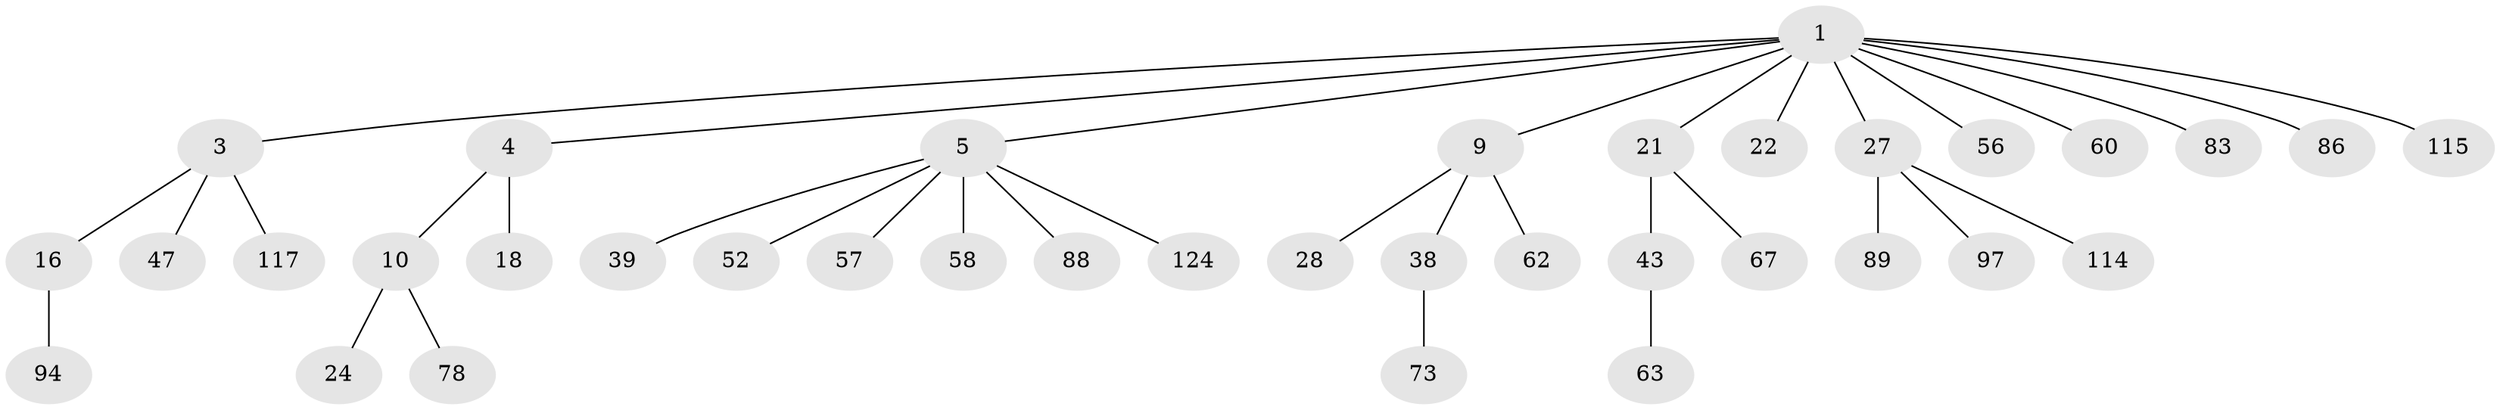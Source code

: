 // original degree distribution, {6: 0.032, 4: 0.08, 5: 0.024, 3: 0.112, 2: 0.264, 1: 0.488}
// Generated by graph-tools (version 1.1) at 2025/19/03/04/25 18:19:17]
// undirected, 37 vertices, 36 edges
graph export_dot {
graph [start="1"]
  node [color=gray90,style=filled];
  1 [super="+2+6+14"];
  3 [super="+49+80"];
  4;
  5 [super="+104+17+50+40+8"];
  9 [super="+84+11+32"];
  10 [super="+123+15+61+34"];
  16 [super="+96+26"];
  18;
  21 [super="+29"];
  22 [super="+125+102+42+81+85"];
  24 [super="+48+36+75"];
  27 [super="+71+68"];
  28 [super="+87+111"];
  38 [super="+69+82+72"];
  39 [super="+41"];
  43;
  47 [super="+70+51"];
  52 [super="+54"];
  56 [super="+119"];
  57;
  58 [super="+65"];
  60 [super="+122"];
  62;
  63 [super="+101+110+91"];
  67 [super="+77+76"];
  73;
  78 [super="+90+95"];
  83;
  86;
  88 [super="+99"];
  89 [super="+109+98"];
  94;
  97;
  114 [super="+120"];
  115;
  117;
  124;
  1 -- 4;
  1 -- 27;
  1 -- 115;
  1 -- 5;
  1 -- 3;
  1 -- 21;
  1 -- 83;
  1 -- 22;
  1 -- 9;
  1 -- 60;
  1 -- 56;
  1 -- 86;
  3 -- 16;
  3 -- 47;
  3 -- 117;
  4 -- 10;
  4 -- 18;
  5 -- 57;
  5 -- 124;
  5 -- 52;
  5 -- 39;
  5 -- 88;
  5 -- 58;
  9 -- 62;
  9 -- 28;
  9 -- 38;
  10 -- 24;
  10 -- 78;
  16 -- 94;
  21 -- 43;
  21 -- 67;
  27 -- 89;
  27 -- 97;
  27 -- 114;
  38 -- 73;
  43 -- 63;
}
